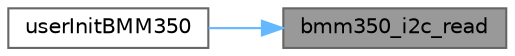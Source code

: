 digraph "bmm350_i2c_read"
{
 // LATEX_PDF_SIZE
  bgcolor="transparent";
  edge [fontname=Helvetica,fontsize=10,labelfontname=Helvetica,labelfontsize=10];
  node [fontname=Helvetica,fontsize=10,shape=box,height=0.2,width=0.4];
  rankdir="RL";
  Node1 [id="Node000001",label="bmm350_i2c_read",height=0.2,width=0.4,color="gray40", fillcolor="grey60", style="filled", fontcolor="black",tooltip="I2C-Read-Funktion für BMM350."];
  Node1 -> Node2 [id="edge1_Node000001_Node000002",dir="back",color="steelblue1",style="solid",tooltip=" "];
  Node2 [id="Node000002",label="userInitBMM350",height=0.2,width=0.4,color="grey40", fillcolor="white", style="filled",URL="$sensor_8c.html#a56c302b837f3f81782d59b68cfeb7cc8",tooltip="Initialisiert und konfiguriert den BMM350 Magnetometer."];
}
